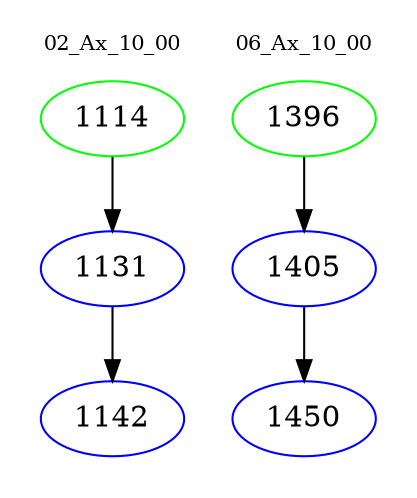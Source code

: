 digraph{
subgraph cluster_0 {
color = white
label = "02_Ax_10_00";
fontsize=10;
T0_1114 [label="1114", color="green"]
T0_1114 -> T0_1131 [color="black"]
T0_1131 [label="1131", color="blue"]
T0_1131 -> T0_1142 [color="black"]
T0_1142 [label="1142", color="blue"]
}
subgraph cluster_1 {
color = white
label = "06_Ax_10_00";
fontsize=10;
T1_1396 [label="1396", color="green"]
T1_1396 -> T1_1405 [color="black"]
T1_1405 [label="1405", color="blue"]
T1_1405 -> T1_1450 [color="black"]
T1_1450 [label="1450", color="blue"]
}
}
